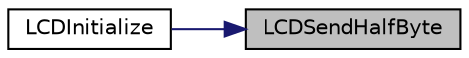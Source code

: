 digraph "LCDSendHalfByte"
{
 // LATEX_PDF_SIZE
  edge [fontname="Helvetica",fontsize="10",labelfontname="Helvetica",labelfontsize="10"];
  node [fontname="Helvetica",fontsize="10",shape=record];
  rankdir="RL";
  Node0 [label="LCDSendHalfByte",height=0.2,width=0.4,color="black", fillcolor="grey75", style="filled", fontcolor="black",tooltip="Function writes half byte of data to LCD FIFO buffer."];
  Node0 -> Node1 [dir="back",color="midnightblue",fontsize="10",style="solid",fontname="Helvetica"];
  Node1 [label="LCDInitialize",height=0.2,width=0.4,color="black", fillcolor="white", style="filled",URL="$group___l_c_d_h_d44780_non_blocking_gaccb0e33375f99c7ce3eea8e32781c1ba.html#gaccb0e33375f99c7ce3eea8e32781c1ba",tooltip="Function initializes LCD."];
}
